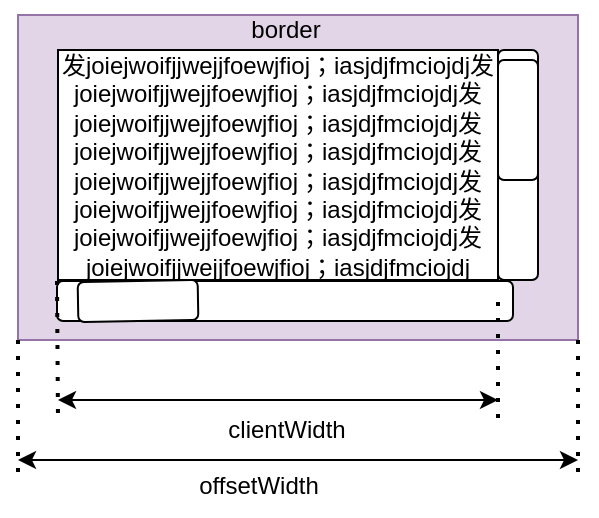 <mxfile version="22.1.7" type="device">
  <diagram id="nri3VTkQpvAMr7iWC0OG" name="第 1 页">
    <mxGraphModel dx="620" dy="373" grid="1" gridSize="10" guides="1" tooltips="1" connect="1" arrows="1" fold="1" page="1" pageScale="1" pageWidth="827" pageHeight="1169" math="0" shadow="0">
      <root>
        <mxCell id="0" />
        <mxCell id="1" parent="0" />
        <mxCell id="kYF5OoC-ksNNK1NrsK4u-1" value="" style="rounded=0;whiteSpace=wrap;html=1;fillColor=#e1d5e7;strokeColor=#9673a6;" vertex="1" parent="1">
          <mxGeometry x="120" y="87.5" width="280" height="162.5" as="geometry" />
        </mxCell>
        <mxCell id="kYF5OoC-ksNNK1NrsK4u-3" value="发joiejwoifjjwejjfoewjfioj；iasjdjfmciojdj发joiejwoifjjwejjfoewjfioj；iasjdjfmciojdj发joiejwoifjjwejjfoewjfioj；iasjdjfmciojdj发joiejwoifjjwejjfoewjfioj；iasjdjfmciojdj发joiejwoifjjwejjfoewjfioj；iasjdjfmciojdj发joiejwoifjjwejjfoewjfioj；iasjdjfmciojdj发joiejwoifjjwejjfoewjfioj；iasjdjfmciojdj发joiejwoifjjwejjfoewjfioj；iasjdjfmciojdj" style="rounded=0;whiteSpace=wrap;html=1;" vertex="1" parent="1">
          <mxGeometry x="140" y="105" width="220" height="115" as="geometry" />
        </mxCell>
        <mxCell id="kYF5OoC-ksNNK1NrsK4u-4" value="" style="rounded=1;whiteSpace=wrap;html=1;" vertex="1" parent="1">
          <mxGeometry x="360" y="105" width="20" height="115" as="geometry" />
        </mxCell>
        <mxCell id="kYF5OoC-ksNNK1NrsK4u-5" value="" style="rounded=1;whiteSpace=wrap;html=1;" vertex="1" parent="1">
          <mxGeometry x="360" y="110" width="20" height="60" as="geometry" />
        </mxCell>
        <mxCell id="kYF5OoC-ksNNK1NrsK4u-6" value="" style="rounded=1;whiteSpace=wrap;html=1;rotation=90;" vertex="1" parent="1">
          <mxGeometry x="243.5" y="116.5" width="20" height="228" as="geometry" />
        </mxCell>
        <mxCell id="kYF5OoC-ksNNK1NrsK4u-7" value="" style="rounded=1;whiteSpace=wrap;html=1;rotation=89;" vertex="1" parent="1">
          <mxGeometry x="170" y="200.5" width="20" height="60" as="geometry" />
        </mxCell>
        <mxCell id="kYF5OoC-ksNNK1NrsK4u-8" value="" style="endArrow=classic;startArrow=classic;html=1;rounded=0;" edge="1" parent="1">
          <mxGeometry width="50" height="50" relative="1" as="geometry">
            <mxPoint x="140" y="280" as="sourcePoint" />
            <mxPoint x="360" y="280" as="targetPoint" />
          </mxGeometry>
        </mxCell>
        <mxCell id="kYF5OoC-ksNNK1NrsK4u-9" value="" style="endArrow=none;dashed=1;html=1;dashPattern=1 3;strokeWidth=2;rounded=0;exitX=0;exitY=1;exitDx=0;exitDy=0;" edge="1" parent="1" source="kYF5OoC-ksNNK1NrsK4u-6">
          <mxGeometry width="50" height="50" relative="1" as="geometry">
            <mxPoint x="280" y="230" as="sourcePoint" />
            <mxPoint x="140" y="290" as="targetPoint" />
          </mxGeometry>
        </mxCell>
        <mxCell id="kYF5OoC-ksNNK1NrsK4u-10" value="" style="endArrow=none;dashed=1;html=1;dashPattern=1 3;strokeWidth=2;rounded=0;exitX=0;exitY=1;exitDx=0;exitDy=0;" edge="1" parent="1">
          <mxGeometry width="50" height="50" relative="1" as="geometry">
            <mxPoint x="360" y="231" as="sourcePoint" />
            <mxPoint x="360" y="290" as="targetPoint" />
          </mxGeometry>
        </mxCell>
        <mxCell id="kYF5OoC-ksNNK1NrsK4u-11" value="clientWidth" style="text;html=1;align=center;verticalAlign=middle;resizable=0;points=[];autosize=1;strokeColor=none;fillColor=none;" vertex="1" parent="1">
          <mxGeometry x="213.5" y="280" width="80" height="30" as="geometry" />
        </mxCell>
        <mxCell id="kYF5OoC-ksNNK1NrsK4u-12" value="border" style="text;html=1;strokeColor=none;fillColor=none;align=center;verticalAlign=middle;whiteSpace=wrap;rounded=0;" vertex="1" parent="1">
          <mxGeometry x="223.5" y="80" width="60" height="30" as="geometry" />
        </mxCell>
        <mxCell id="kYF5OoC-ksNNK1NrsK4u-14" value="" style="endArrow=none;dashed=1;html=1;dashPattern=1 3;strokeWidth=2;rounded=0;exitX=0;exitY=1;exitDx=0;exitDy=0;" edge="1" parent="1">
          <mxGeometry width="50" height="50" relative="1" as="geometry">
            <mxPoint x="120" y="250" as="sourcePoint" />
            <mxPoint x="120" y="319" as="targetPoint" />
          </mxGeometry>
        </mxCell>
        <mxCell id="kYF5OoC-ksNNK1NrsK4u-15" value="" style="endArrow=none;dashed=1;html=1;dashPattern=1 3;strokeWidth=2;rounded=0;exitX=0;exitY=1;exitDx=0;exitDy=0;" edge="1" parent="1">
          <mxGeometry width="50" height="50" relative="1" as="geometry">
            <mxPoint x="400" y="250" as="sourcePoint" />
            <mxPoint x="400" y="319" as="targetPoint" />
          </mxGeometry>
        </mxCell>
        <mxCell id="kYF5OoC-ksNNK1NrsK4u-16" value="" style="endArrow=classic;startArrow=classic;html=1;rounded=0;" edge="1" parent="1">
          <mxGeometry width="50" height="50" relative="1" as="geometry">
            <mxPoint x="120" y="310" as="sourcePoint" />
            <mxPoint x="400" y="310" as="targetPoint" />
          </mxGeometry>
        </mxCell>
        <mxCell id="kYF5OoC-ksNNK1NrsK4u-17" value="offsetWidth" style="text;html=1;align=center;verticalAlign=middle;resizable=0;points=[];autosize=1;strokeColor=none;fillColor=none;" vertex="1" parent="1">
          <mxGeometry x="200" y="308" width="80" height="30" as="geometry" />
        </mxCell>
      </root>
    </mxGraphModel>
  </diagram>
</mxfile>
